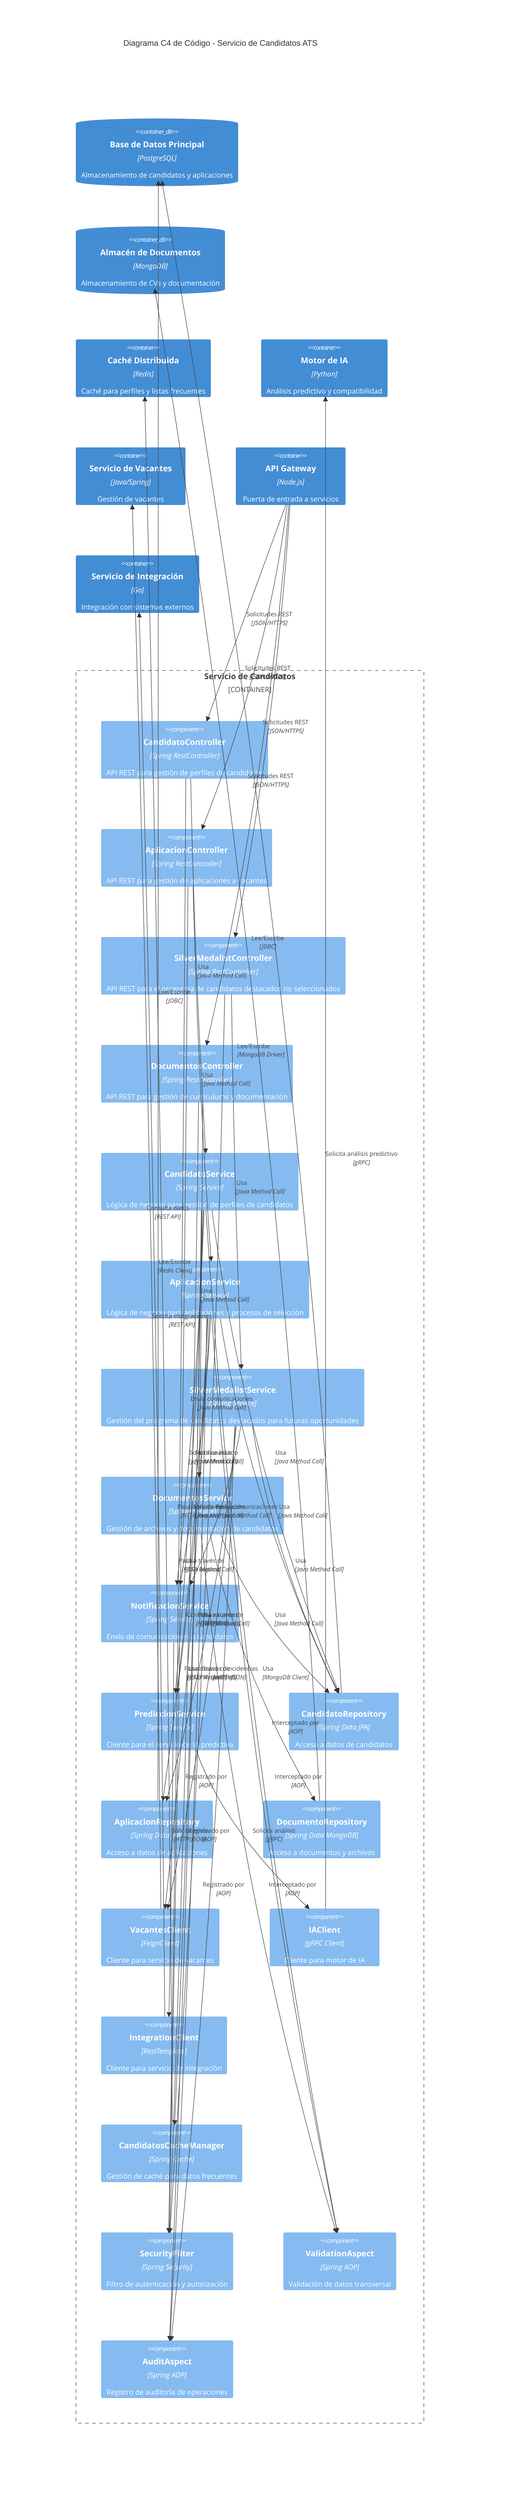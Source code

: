 C4Component
    title Diagrama C4 de Código - Servicio de Candidatos ATS
    
    Container_Boundary(candidatosService, "Servicio de Candidatos") {
        Component(candidatoController, "CandidatoController", "Spring RestController", "API REST para gestión de perfiles de candidatos")
        Component(aplicacionController, "AplicacionController", "Spring RestController", "API REST para gestión de aplicaciones a vacantes")
        Component(silverMedalistController, "SilverMedalistController", "Spring RestController", "API REST para el programa de candidatos destacados no seleccionados")
        Component(documentosController, "DocumentosController", "Spring RestController", "API REST para gestión de currículums y documentación")
        
        Component(candidatoService, "CandidatoService", "Spring Service", "Lógica de negocio para gestión de perfiles de candidatos")
        Component(aplicacionService, "AplicacionService", "Spring Service", "Lógica de negocio para aplicaciones y procesos de selección")
        Component(silverMedalistService, "SilverMedalistService", "Spring Service", "Gestión del programa de candidatos destacados para futuras oportunidades")
        Component(documentosService, "DocumentosService", "Spring Service", "Gestión de archivos y documentación de candidatos")
        Component(notificacionService, "NotificacionService", "Spring Service", "Envío de comunicaciones a candidatos")
        Component(prediccionService, "PrediccionService", "Spring Service", "Cliente para el servicio de IA predictiva")
        
        Component(candidatoRepository, "CandidatoRepository", "Spring Data JPA", "Acceso a datos de candidatos")
        Component(aplicacionRepository, "AplicacionRepository", "Spring Data JPA", "Acceso a datos de aplicaciones")
        Component(documentoRepository, "DocumentoRepository", "Spring Data MongoDB", "Acceso a documentos y archivos")
        
        Component(vacantesClient, "VacantesClient", "FeignClient", "Cliente para servicio de vacantes")
        Component(iaClient, "IAClient", "gRPC Client", "Cliente para motor de IA")
        Component(integrationClient, "IntegrationClient", "RestTemplate", "Cliente para servicio de integración")
        
        Component(cacheManager, "CandidatosCacheManager", "Spring Cache", "Gestión de caché para datos frecuentes")
        Component(securityFilter, "SecurityFilter", "Spring Security", "Filtro de autenticación y autorización")
        Component(validationAspect, "ValidationAspect", "Spring AOP", "Validación de datos transversal")
        Component(auditAspect, "AuditAspect", "Spring AOP", "Registro de auditoría de operaciones")
    }
    
    ContainerDb(mainDB, "Base de Datos Principal", "PostgreSQL", "Almacenamiento de candidatos y aplicaciones")
    ContainerDb(documentDB, "Almacén de Documentos", "MongoDB", "Almacenamiento de CVs y documentación")
    Container(cache, "Caché Distribuida", "Redis", "Caché para perfiles y listas frecuentes")
    Container(iaEngine, "Motor de IA", "Python", "Análisis predictivo y compatibilidad")
    Container(vacantesService, "Servicio de Vacantes", "Java/Spring", "Gestión de vacantes")
    Container(apiGateway, "API Gateway", "Node.js", "Puerta de entrada a servicios")
    Container(integrationService, "Servicio de Integración", "Go", "Integración con sistemas externos")
    
    Rel(apiGateway, candidatoController, "Solicitudes REST", "JSON/HTTPS")
    Rel(apiGateway, aplicacionController, "Solicitudes REST", "JSON/HTTPS")
    Rel(apiGateway, silverMedalistController, "Solicitudes REST", "JSON/HTTPS")
    Rel(apiGateway, documentosController, "Solicitudes REST", "JSON/HTTPS")
    
    Rel(candidatoController, securityFilter, "Pasa a través de", "HTTP Request")
    Rel(aplicacionController, securityFilter, "Pasa a través de", "HTTP Request")
    Rel(silverMedalistController, securityFilter, "Pasa a través de", "HTTP Request")
    Rel(documentosController, securityFilter, "Pasa a través de", "HTTP Request")
    
    Rel(candidatoController, candidatoService, "Usa", "Java Method Call")
    Rel(aplicacionController, aplicacionService, "Usa", "Java Method Call")
    Rel(silverMedalistController, silverMedalistService, "Usa", "Java Method Call")
    Rel(documentosController, documentosService, "Usa", "Java Method Call")
    
    Rel(candidatoService, validationAspect, "Interceptado por", "AOP")
    Rel(aplicacionService, validationAspect, "Interceptado por", "AOP")
    Rel(documentosService, validationAspect, "Interceptado por", "AOP")
    
    Rel(candidatoService, auditAspect, "Registrado por", "AOP")
    Rel(aplicacionService, auditAspect, "Registrado por", "AOP")
    Rel(silverMedalistService, auditAspect, "Registrado por", "AOP")
    
    Rel(candidatoService, candidatoRepository, "Usa", "Java Method Call")
    Rel(candidatoService, prediccionService, "Solicita análisis", "Java Method Call")
    Rel(candidatoService, notificacionService, "Envía comunicaciones", "Java Method Call")
    Rel(candidatoService, cacheManager, "Usa", "Java Method Call")
    
    Rel(aplicacionService, aplicacionRepository, "Usa", "Java Method Call")
    Rel(aplicacionService, candidatoRepository, "Usa", "Java Method Call")
    Rel(aplicacionService, vacantesClient, "Consulta vacantes", "HTTP/JSON")
    Rel(aplicacionService, prediccionService, "Solicita evaluación", "Java Method Call")
    Rel(aplicacionService, notificacionService, "Notifica estado", "Java Method Call")
    
    Rel(silverMedalistService, candidatoRepository, "Usa", "Java Method Call")
    Rel(silverMedalistService, aplicacionRepository, "Usa", "Java Method Call")
    Rel(silverMedalistService, vacantesClient, "Busca coincidencias", "HTTP/JSON")
    Rel(silverMedalistService, notificacionService, "Envía comunicaciones", "Java Method Call")
    
    Rel(documentosService, documentoRepository, "Usa", "MongoDB Client")
    Rel(documentosService, candidatoRepository, "Usa", "Java Method Call")
    
    Rel(prediccionService, iaClient, "Solicita análisis", "gRPC")
    Rel(notificacionService, integrationClient, "Solicita envío", "HTTP/JSON")
    
    Rel(candidatoRepository, mainDB, "Lee/Escribe", "JDBC")
    Rel(aplicacionRepository, mainDB, "Lee/Escribe", "JDBC")
    Rel(documentoRepository, documentDB, "Lee/Escribe", "MongoDB Driver")
    Rel(cacheManager, cache, "Lee/Escribe", "Redis Client")
    
    Rel(iaClient, iaEngine, "Solicita análisis predictivo", "gRPC")
    Rel(vacantesClient, vacantesService, "Consulta datos", "REST API")
    Rel(integrationClient, integrationService, "Solicita integraciones", "REST API")